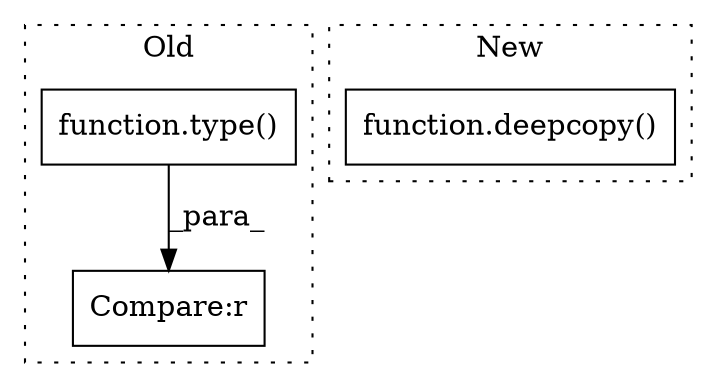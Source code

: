 digraph G {
subgraph cluster0 {
1 [label="function.type()" a="75" s="2042,2056" l="5,1" shape="box"];
3 [label="Compare:r" a="40" s="2042" l="23" shape="box"];
label = "Old";
style="dotted";
}
subgraph cluster1 {
2 [label="function.deepcopy()" a="75" s="2597,2615" l="9,1" shape="box"];
label = "New";
style="dotted";
}
1 -> 3 [label="_para_"];
}